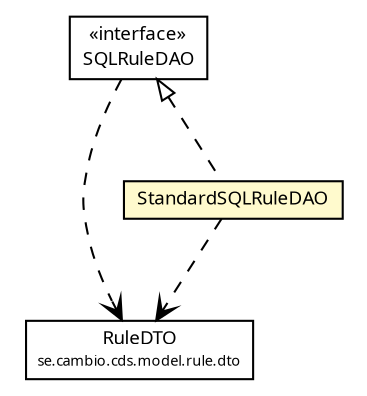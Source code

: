 #!/usr/local/bin/dot
#
# Class diagram 
# Generated by UMLGraph version R5_6 (http://www.umlgraph.org/)
#

digraph G {
	edge [fontname="Trebuchet MS",fontsize=10,labelfontname="Trebuchet MS",labelfontsize=10];
	node [fontname="Trebuchet MS",fontsize=10,shape=plaintext];
	nodesep=0.25;
	ranksep=0.5;
	// se.cambio.cds.model.rule.dto.RuleDTO
	c326819 [label=<<table title="se.cambio.cds.model.rule.dto.RuleDTO" border="0" cellborder="1" cellspacing="0" cellpadding="2" port="p" href="../dto/RuleDTO.html">
		<tr><td><table border="0" cellspacing="0" cellpadding="1">
<tr><td align="center" balign="center"><font face="Trebuchet MS"> RuleDTO </font></td></tr>
<tr><td align="center" balign="center"><font face="Trebuchet MS" point-size="7.0"> se.cambio.cds.model.rule.dto </font></td></tr>
		</table></td></tr>
		</table>>, URL="../dto/RuleDTO.html", fontname="Trebuchet MS", fontcolor="black", fontsize=9.0];
	// se.cambio.cds.model.rule.dao.StandardSQLRuleDAO
	c326907 [label=<<table title="se.cambio.cds.model.rule.dao.StandardSQLRuleDAO" border="0" cellborder="1" cellspacing="0" cellpadding="2" port="p" bgcolor="lemonChiffon" href="./StandardSQLRuleDAO.html">
		<tr><td><table border="0" cellspacing="0" cellpadding="1">
<tr><td align="center" balign="center"><font face="Trebuchet MS"> StandardSQLRuleDAO </font></td></tr>
		</table></td></tr>
		</table>>, URL="./StandardSQLRuleDAO.html", fontname="Trebuchet MS", fontcolor="black", fontsize=9.0];
	// se.cambio.cds.model.rule.dao.SQLRuleDAO
	c326909 [label=<<table title="se.cambio.cds.model.rule.dao.SQLRuleDAO" border="0" cellborder="1" cellspacing="0" cellpadding="2" port="p" href="./SQLRuleDAO.html">
		<tr><td><table border="0" cellspacing="0" cellpadding="1">
<tr><td align="center" balign="center"> &#171;interface&#187; </td></tr>
<tr><td align="center" balign="center"><font face="Trebuchet MS"> SQLRuleDAO </font></td></tr>
		</table></td></tr>
		</table>>, URL="./SQLRuleDAO.html", fontname="Trebuchet MS", fontcolor="black", fontsize=9.0];
	//se.cambio.cds.model.rule.dao.StandardSQLRuleDAO implements se.cambio.cds.model.rule.dao.SQLRuleDAO
	c326909:p -> c326907:p [dir=back,arrowtail=empty,style=dashed];
	// se.cambio.cds.model.rule.dao.StandardSQLRuleDAO DEPEND se.cambio.cds.model.rule.dto.RuleDTO
	c326907:p -> c326819:p [taillabel="", label="", headlabel="", fontname="Trebuchet MS", fontcolor="black", fontsize=10.0, color="black", arrowhead=open, style=dashed];
	// se.cambio.cds.model.rule.dao.SQLRuleDAO DEPEND se.cambio.cds.model.rule.dto.RuleDTO
	c326909:p -> c326819:p [taillabel="", label="", headlabel="", fontname="Trebuchet MS", fontcolor="black", fontsize=10.0, color="black", arrowhead=open, style=dashed];
}


